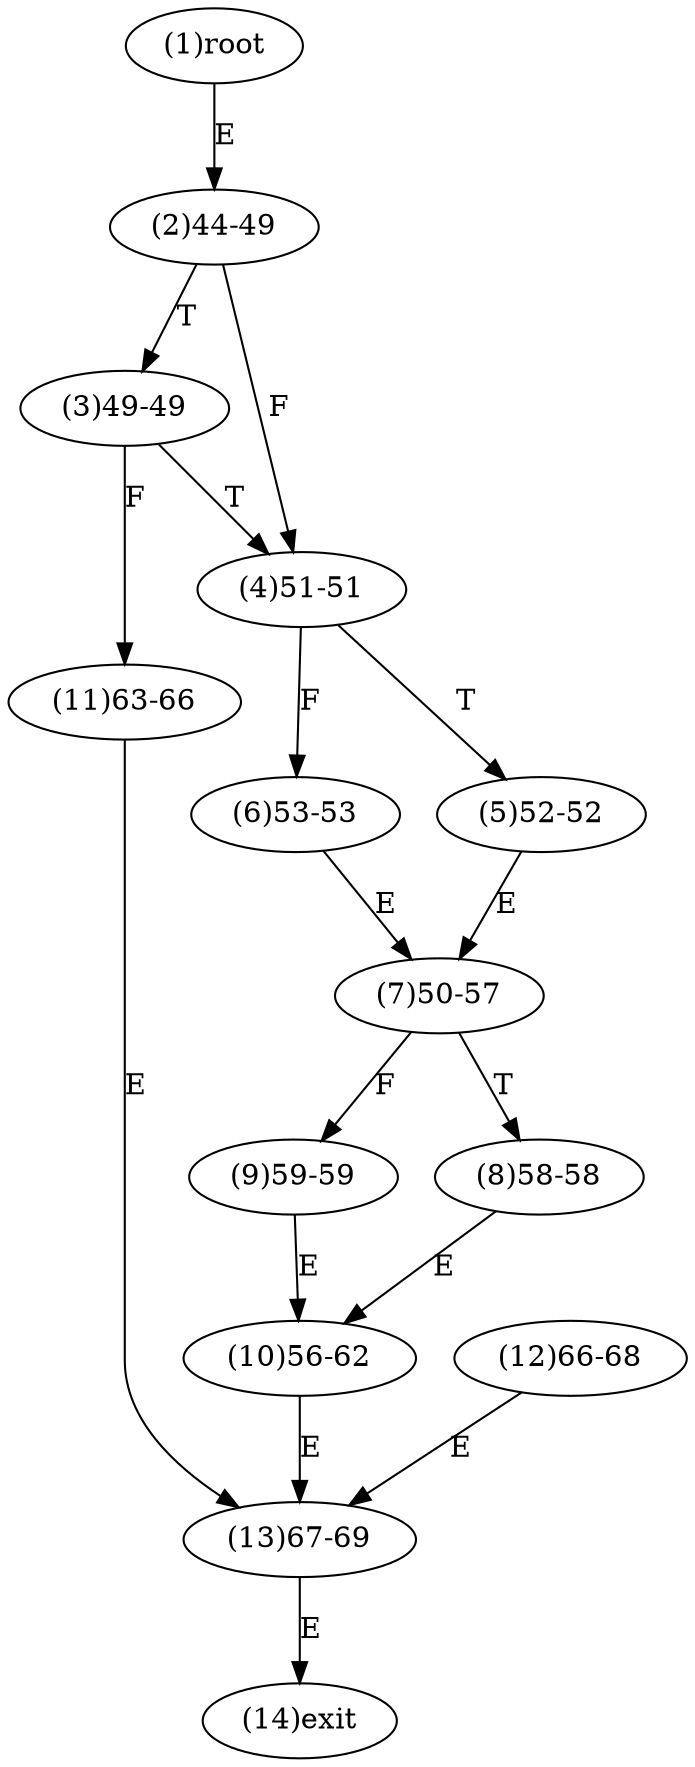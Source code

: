 digraph "" { 
1[ label="(1)root"];
2[ label="(2)44-49"];
3[ label="(3)49-49"];
4[ label="(4)51-51"];
5[ label="(5)52-52"];
6[ label="(6)53-53"];
7[ label="(7)50-57"];
8[ label="(8)58-58"];
9[ label="(9)59-59"];
10[ label="(10)56-62"];
11[ label="(11)63-66"];
12[ label="(12)66-68"];
13[ label="(13)67-69"];
14[ label="(14)exit"];
1->2[ label="E"];
2->4[ label="F"];
2->3[ label="T"];
3->11[ label="F"];
3->4[ label="T"];
4->6[ label="F"];
4->5[ label="T"];
5->7[ label="E"];
6->7[ label="E"];
7->9[ label="F"];
7->8[ label="T"];
8->10[ label="E"];
9->10[ label="E"];
10->13[ label="E"];
11->13[ label="E"];
12->13[ label="E"];
13->14[ label="E"];
}
